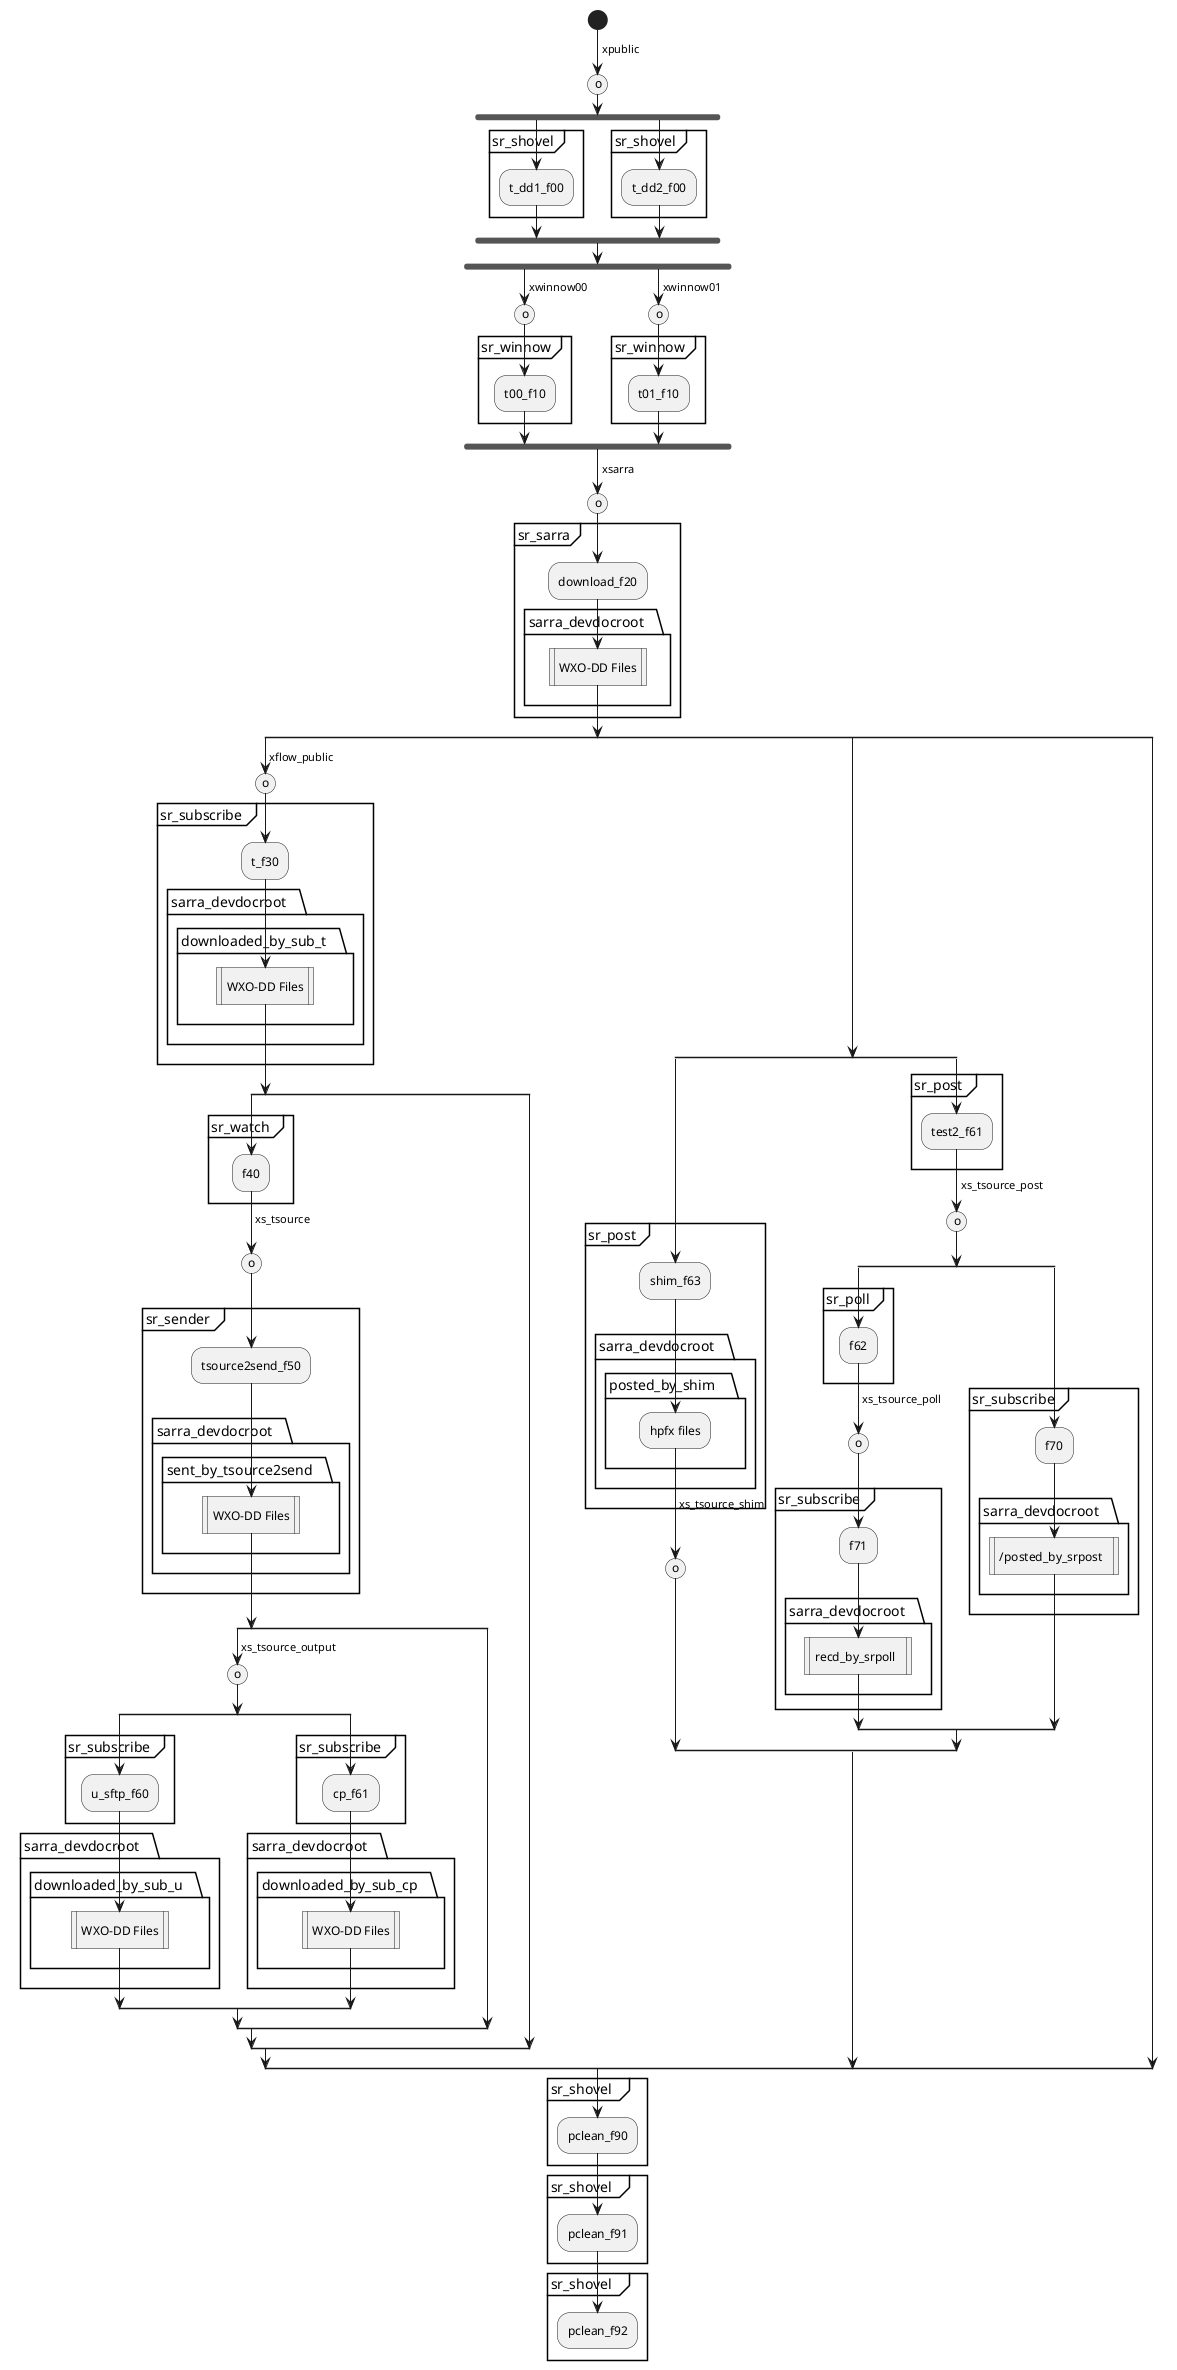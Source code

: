 @startuml
|xpublic|
start
-> xpublic;
(o)
fork
 partition "sr_shovel " {
  :t_dd1_f00;
 }
fork again
 partition "sr_shovel " {
  :t_dd2_f00;
 }
end fork

fork
 -> xwinnow00;
 (o)
 partition "sr_winnow " {
  :t00_f10;
 }
fork again
 -> xwinnow01;
 (o)
 partition "sr_winnow " {
  :t01_f10;
 }
end fork

->xsarra;
(o)
partition "sr_sarra " {
 :download_f20;
 package "sarra_devdocroot   " {
  :WXO-DD Files|
 }
}
split
 ->xflow_public;
 (o)
 partition "sr_subscribe  " {
  :t_f30;
  package "sarra_devdocroot   " {
   package "downloaded_by_sub_t   " {
    :WXO-DD Files|
   }
  }
 }
 split
  partition "sr_watch  " {
   :f40;
  }
  ->xs_tsource;
  (o)
  partition "sr_sender  " {
   :tsource2send_f50;
   package "sarra_devdocroot   " {
    package "sent_by_tsource2send   " {
     :WXO-DD Files|
    }
   }
  }
  split
   ->xs_tsource_output;
   (o)
   split
    partition "sr_subscribe  " {
     :u_sftp_f60;
    }
    package "sarra_devdocroot   " {
     package "downloaded_by_sub_u   " {
      :WXO-DD Files|
     }
    }
   split again
    partition "sr_subscribe  " {
     :cp_f61;
    }
    package "sarra_devdocroot   " {
     package "downloaded_by_sub_cp   "
      :WXO-DD Files|
     }
    }
   end split
  split again
  end split
 split again
 end split
split again
 split
  partition "sr_post  " {
   :shim_f63;
   package "sarra_devdocroot   " {
     package "posted_by_shim    "{
      :hpfx files;
     }
   }
  }
  ->xs_tsource_shim;
  (o)

 split again
  partition "sr_post  " {
   :test2_f61;
  }
  ->xs_tsource_post;
  (o)

  split
   partition "sr_poll  " {
    :f62;
   }
   ->xs_tsource_poll;
   (o)
  partition "sr_subscribe  " {
    :f71;
    package "sarra_devdocroot   " {
     :recd_by_srpoll  |
    }
   }

  split again
   partition "sr_subscribe  " {
    :f70;
    package "sarra_devdocroot   " {
     :/posted_by_srpost  |
    }
   }
  end split
 end split
split again
end split

partition "sr_shovel   " {
 :pclean_f90;
}

partition "sr_shovel   " {
 :pclean_f91;
}

partition "sr_shovel   " {
 :pclean_f92;
}

@enduml